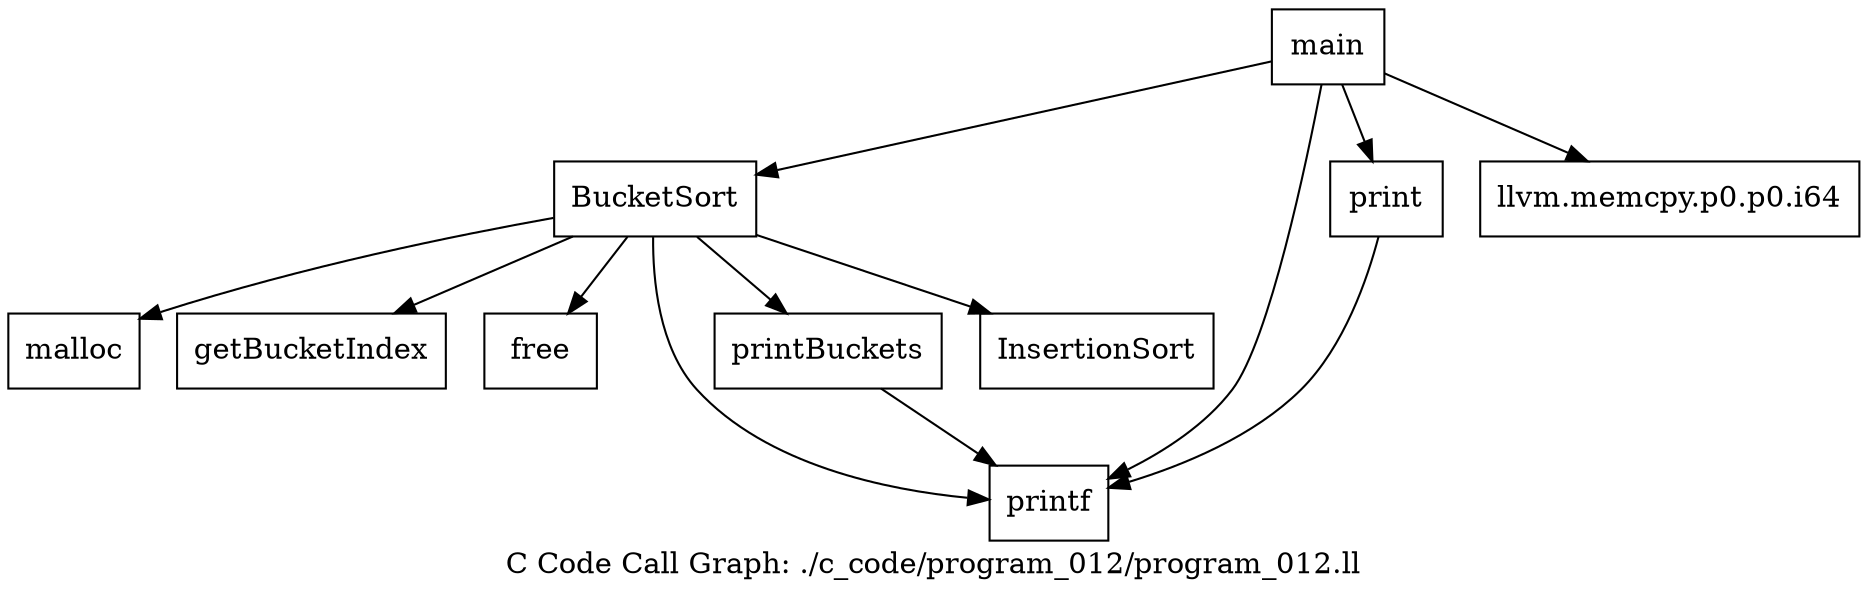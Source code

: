 digraph "C Code Call Graph: ./c_code/program_012/program_012.ll" {
	label="C Code Call Graph: ./c_code/program_012/program_012.ll";

	Node0x5652cac23400 [shape=record,label="{BucketSort}"];
	Node0x5652cac23400 -> Node0x5652cac33e10;
	Node0x5652cac23400 -> Node0x5652cac33e90;
	Node0x5652cac23400 -> Node0x5652cac39230;
	Node0x5652cac23400 -> Node0x5652cac2fc10;
	Node0x5652cac23400 -> Node0x5652cac33ed0;
	Node0x5652cac23400 -> Node0x5652cac38f20;
	Node0x5652cac33e10 [shape=record,label="{malloc}"];
	Node0x5652cac33e90 [shape=record,label="{getBucketIndex}"];
	Node0x5652cac2fc10 [shape=record,label="{printf}"];
	Node0x5652cac33ed0 [shape=record,label="{printBuckets}"];
	Node0x5652cac33ed0 -> Node0x5652cac2fc10;
	Node0x5652cac38f20 [shape=record,label="{InsertionSort}"];
	Node0x5652cac39230 [shape=record,label="{free}"];
	Node0x5652cac39310 [shape=record,label="{print}"];
	Node0x5652cac39310 -> Node0x5652cac2fc10;
	Node0x5652cac393c0 [shape=record,label="{main}"];
	Node0x5652cac393c0 -> Node0x5652cac396d0;
	Node0x5652cac393c0 -> Node0x5652cac2fc10;
	Node0x5652cac393c0 -> Node0x5652cac39310;
	Node0x5652cac393c0 -> Node0x5652cac23400;
	Node0x5652cac396d0 [shape=record,label="{llvm.memcpy.p0.p0.i64}"];
}
